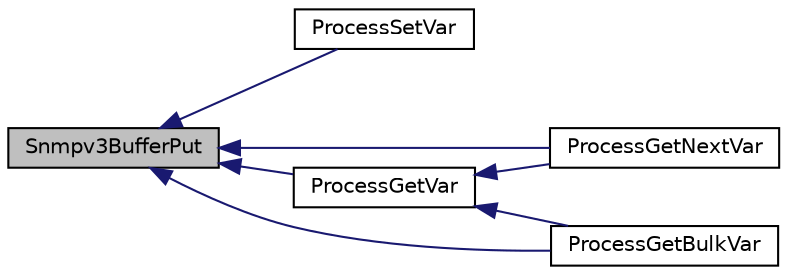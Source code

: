 digraph "Snmpv3BufferPut"
{
  edge [fontname="Helvetica",fontsize="10",labelfontname="Helvetica",labelfontsize="10"];
  node [fontname="Helvetica",fontsize="10",shape=record];
  rankdir="LR";
  Node1 [label="Snmpv3BufferPut",height=0.2,width=0.4,color="black", fillcolor="grey75", style="filled", fontcolor="black"];
  Node1 -> Node2 [dir="back",color="midnightblue",fontsize="10",style="solid",fontname="Helvetica"];
  Node2 [label="ProcessSetVar",height=0.2,width=0.4,color="black", fillcolor="white", style="filled",URL="$_s_n_m_p_8c.html#a14c721f6097f49f91403036cae991f03"];
  Node1 -> Node3 [dir="back",color="midnightblue",fontsize="10",style="solid",fontname="Helvetica"];
  Node3 [label="ProcessGetVar",height=0.2,width=0.4,color="black", fillcolor="white", style="filled",URL="$_s_n_m_p_8c.html#acf0bec2d8ca8cc891c42d97cfe41a65b"];
  Node3 -> Node4 [dir="back",color="midnightblue",fontsize="10",style="solid",fontname="Helvetica"];
  Node4 [label="ProcessGetNextVar",height=0.2,width=0.4,color="black", fillcolor="white", style="filled",URL="$_s_n_m_p_8c.html#a5038b9575e8c8fcf600887de6ec1a752"];
  Node3 -> Node5 [dir="back",color="midnightblue",fontsize="10",style="solid",fontname="Helvetica"];
  Node5 [label="ProcessGetBulkVar",height=0.2,width=0.4,color="black", fillcolor="white", style="filled",URL="$_s_n_m_p_8c.html#ab94606b17c8c5a57807244e15e7039f7"];
  Node1 -> Node4 [dir="back",color="midnightblue",fontsize="10",style="solid",fontname="Helvetica"];
  Node1 -> Node5 [dir="back",color="midnightblue",fontsize="10",style="solid",fontname="Helvetica"];
}
